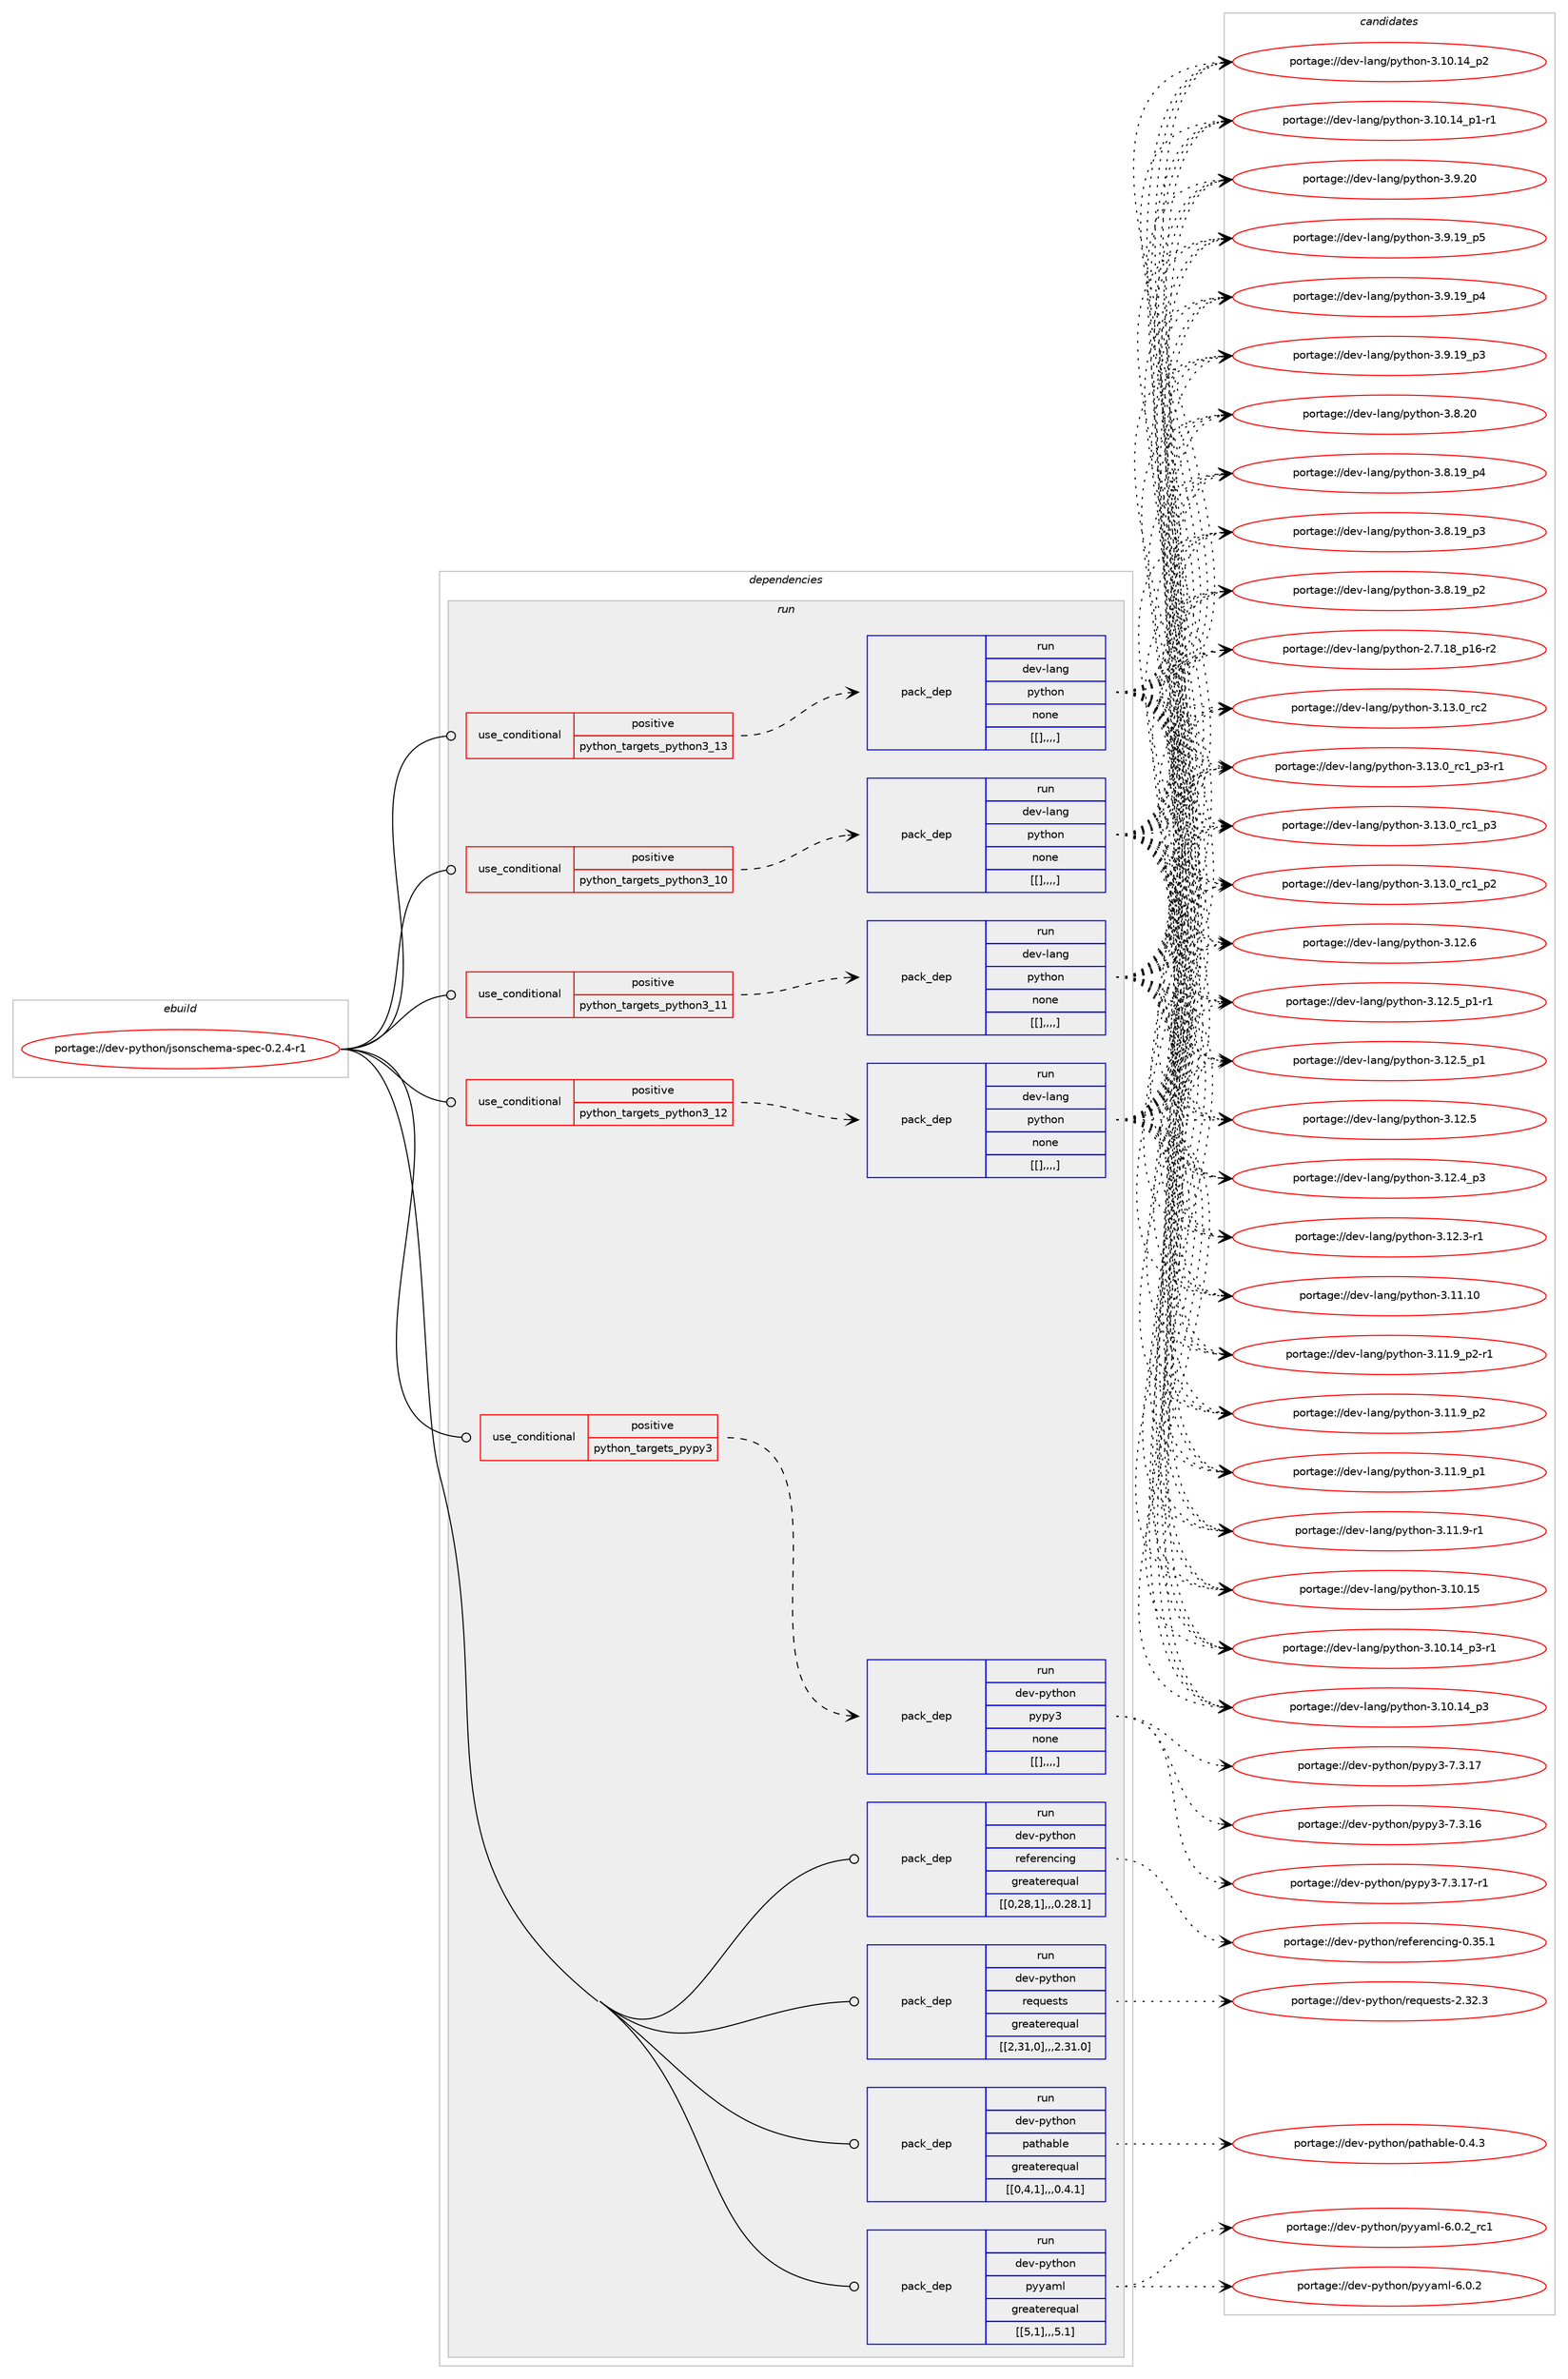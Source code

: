digraph prolog {

# *************
# Graph options
# *************

newrank=true;
concentrate=true;
compound=true;
graph [rankdir=LR,fontname=Helvetica,fontsize=10,ranksep=1.5];#, ranksep=2.5, nodesep=0.2];
edge  [arrowhead=vee];
node  [fontname=Helvetica,fontsize=10];

# **********
# The ebuild
# **********

subgraph cluster_leftcol {
color=gray;
label=<<i>ebuild</i>>;
id [label="portage://dev-python/jsonschema-spec-0.2.4-r1", color=red, width=4, href="../dev-python/jsonschema-spec-0.2.4-r1.svg"];
}

# ****************
# The dependencies
# ****************

subgraph cluster_midcol {
color=gray;
label=<<i>dependencies</i>>;
subgraph cluster_compile {
fillcolor="#eeeeee";
style=filled;
label=<<i>compile</i>>;
}
subgraph cluster_compileandrun {
fillcolor="#eeeeee";
style=filled;
label=<<i>compile and run</i>>;
}
subgraph cluster_run {
fillcolor="#eeeeee";
style=filled;
label=<<i>run</i>>;
subgraph cond34567 {
dependency150146 [label=<<TABLE BORDER="0" CELLBORDER="1" CELLSPACING="0" CELLPADDING="4"><TR><TD ROWSPAN="3" CELLPADDING="10">use_conditional</TD></TR><TR><TD>positive</TD></TR><TR><TD>python_targets_pypy3</TD></TR></TABLE>>, shape=none, color=red];
subgraph pack114361 {
dependency150147 [label=<<TABLE BORDER="0" CELLBORDER="1" CELLSPACING="0" CELLPADDING="4" WIDTH="220"><TR><TD ROWSPAN="6" CELLPADDING="30">pack_dep</TD></TR><TR><TD WIDTH="110">run</TD></TR><TR><TD>dev-python</TD></TR><TR><TD>pypy3</TD></TR><TR><TD>none</TD></TR><TR><TD>[[],,,,]</TD></TR></TABLE>>, shape=none, color=blue];
}
dependency150146:e -> dependency150147:w [weight=20,style="dashed",arrowhead="vee"];
}
id:e -> dependency150146:w [weight=20,style="solid",arrowhead="odot"];
subgraph cond34568 {
dependency150148 [label=<<TABLE BORDER="0" CELLBORDER="1" CELLSPACING="0" CELLPADDING="4"><TR><TD ROWSPAN="3" CELLPADDING="10">use_conditional</TD></TR><TR><TD>positive</TD></TR><TR><TD>python_targets_python3_10</TD></TR></TABLE>>, shape=none, color=red];
subgraph pack114362 {
dependency150149 [label=<<TABLE BORDER="0" CELLBORDER="1" CELLSPACING="0" CELLPADDING="4" WIDTH="220"><TR><TD ROWSPAN="6" CELLPADDING="30">pack_dep</TD></TR><TR><TD WIDTH="110">run</TD></TR><TR><TD>dev-lang</TD></TR><TR><TD>python</TD></TR><TR><TD>none</TD></TR><TR><TD>[[],,,,]</TD></TR></TABLE>>, shape=none, color=blue];
}
dependency150148:e -> dependency150149:w [weight=20,style="dashed",arrowhead="vee"];
}
id:e -> dependency150148:w [weight=20,style="solid",arrowhead="odot"];
subgraph cond34569 {
dependency150150 [label=<<TABLE BORDER="0" CELLBORDER="1" CELLSPACING="0" CELLPADDING="4"><TR><TD ROWSPAN="3" CELLPADDING="10">use_conditional</TD></TR><TR><TD>positive</TD></TR><TR><TD>python_targets_python3_11</TD></TR></TABLE>>, shape=none, color=red];
subgraph pack114363 {
dependency150151 [label=<<TABLE BORDER="0" CELLBORDER="1" CELLSPACING="0" CELLPADDING="4" WIDTH="220"><TR><TD ROWSPAN="6" CELLPADDING="30">pack_dep</TD></TR><TR><TD WIDTH="110">run</TD></TR><TR><TD>dev-lang</TD></TR><TR><TD>python</TD></TR><TR><TD>none</TD></TR><TR><TD>[[],,,,]</TD></TR></TABLE>>, shape=none, color=blue];
}
dependency150150:e -> dependency150151:w [weight=20,style="dashed",arrowhead="vee"];
}
id:e -> dependency150150:w [weight=20,style="solid",arrowhead="odot"];
subgraph cond34570 {
dependency150152 [label=<<TABLE BORDER="0" CELLBORDER="1" CELLSPACING="0" CELLPADDING="4"><TR><TD ROWSPAN="3" CELLPADDING="10">use_conditional</TD></TR><TR><TD>positive</TD></TR><TR><TD>python_targets_python3_12</TD></TR></TABLE>>, shape=none, color=red];
subgraph pack114364 {
dependency150153 [label=<<TABLE BORDER="0" CELLBORDER="1" CELLSPACING="0" CELLPADDING="4" WIDTH="220"><TR><TD ROWSPAN="6" CELLPADDING="30">pack_dep</TD></TR><TR><TD WIDTH="110">run</TD></TR><TR><TD>dev-lang</TD></TR><TR><TD>python</TD></TR><TR><TD>none</TD></TR><TR><TD>[[],,,,]</TD></TR></TABLE>>, shape=none, color=blue];
}
dependency150152:e -> dependency150153:w [weight=20,style="dashed",arrowhead="vee"];
}
id:e -> dependency150152:w [weight=20,style="solid",arrowhead="odot"];
subgraph cond34571 {
dependency150154 [label=<<TABLE BORDER="0" CELLBORDER="1" CELLSPACING="0" CELLPADDING="4"><TR><TD ROWSPAN="3" CELLPADDING="10">use_conditional</TD></TR><TR><TD>positive</TD></TR><TR><TD>python_targets_python3_13</TD></TR></TABLE>>, shape=none, color=red];
subgraph pack114365 {
dependency150155 [label=<<TABLE BORDER="0" CELLBORDER="1" CELLSPACING="0" CELLPADDING="4" WIDTH="220"><TR><TD ROWSPAN="6" CELLPADDING="30">pack_dep</TD></TR><TR><TD WIDTH="110">run</TD></TR><TR><TD>dev-lang</TD></TR><TR><TD>python</TD></TR><TR><TD>none</TD></TR><TR><TD>[[],,,,]</TD></TR></TABLE>>, shape=none, color=blue];
}
dependency150154:e -> dependency150155:w [weight=20,style="dashed",arrowhead="vee"];
}
id:e -> dependency150154:w [weight=20,style="solid",arrowhead="odot"];
subgraph pack114366 {
dependency150156 [label=<<TABLE BORDER="0" CELLBORDER="1" CELLSPACING="0" CELLPADDING="4" WIDTH="220"><TR><TD ROWSPAN="6" CELLPADDING="30">pack_dep</TD></TR><TR><TD WIDTH="110">run</TD></TR><TR><TD>dev-python</TD></TR><TR><TD>pathable</TD></TR><TR><TD>greaterequal</TD></TR><TR><TD>[[0,4,1],,,0.4.1]</TD></TR></TABLE>>, shape=none, color=blue];
}
id:e -> dependency150156:w [weight=20,style="solid",arrowhead="odot"];
subgraph pack114367 {
dependency150157 [label=<<TABLE BORDER="0" CELLBORDER="1" CELLSPACING="0" CELLPADDING="4" WIDTH="220"><TR><TD ROWSPAN="6" CELLPADDING="30">pack_dep</TD></TR><TR><TD WIDTH="110">run</TD></TR><TR><TD>dev-python</TD></TR><TR><TD>pyyaml</TD></TR><TR><TD>greaterequal</TD></TR><TR><TD>[[5,1],,,5.1]</TD></TR></TABLE>>, shape=none, color=blue];
}
id:e -> dependency150157:w [weight=20,style="solid",arrowhead="odot"];
subgraph pack114368 {
dependency150158 [label=<<TABLE BORDER="0" CELLBORDER="1" CELLSPACING="0" CELLPADDING="4" WIDTH="220"><TR><TD ROWSPAN="6" CELLPADDING="30">pack_dep</TD></TR><TR><TD WIDTH="110">run</TD></TR><TR><TD>dev-python</TD></TR><TR><TD>referencing</TD></TR><TR><TD>greaterequal</TD></TR><TR><TD>[[0,28,1],,,0.28.1]</TD></TR></TABLE>>, shape=none, color=blue];
}
id:e -> dependency150158:w [weight=20,style="solid",arrowhead="odot"];
subgraph pack114369 {
dependency150159 [label=<<TABLE BORDER="0" CELLBORDER="1" CELLSPACING="0" CELLPADDING="4" WIDTH="220"><TR><TD ROWSPAN="6" CELLPADDING="30">pack_dep</TD></TR><TR><TD WIDTH="110">run</TD></TR><TR><TD>dev-python</TD></TR><TR><TD>requests</TD></TR><TR><TD>greaterequal</TD></TR><TR><TD>[[2,31,0],,,2.31.0]</TD></TR></TABLE>>, shape=none, color=blue];
}
id:e -> dependency150159:w [weight=20,style="solid",arrowhead="odot"];
}
}

# **************
# The candidates
# **************

subgraph cluster_choices {
rank=same;
color=gray;
label=<<i>candidates</i>>;

subgraph choice114361 {
color=black;
nodesep=1;
choice100101118451121211161041111104711212111212151455546514649554511449 [label="portage://dev-python/pypy3-7.3.17-r1", color=red, width=4,href="../dev-python/pypy3-7.3.17-r1.svg"];
choice10010111845112121116104111110471121211121215145554651464955 [label="portage://dev-python/pypy3-7.3.17", color=red, width=4,href="../dev-python/pypy3-7.3.17.svg"];
choice10010111845112121116104111110471121211121215145554651464954 [label="portage://dev-python/pypy3-7.3.16", color=red, width=4,href="../dev-python/pypy3-7.3.16.svg"];
dependency150147:e -> choice100101118451121211161041111104711212111212151455546514649554511449:w [style=dotted,weight="100"];
dependency150147:e -> choice10010111845112121116104111110471121211121215145554651464955:w [style=dotted,weight="100"];
dependency150147:e -> choice10010111845112121116104111110471121211121215145554651464954:w [style=dotted,weight="100"];
}
subgraph choice114362 {
color=black;
nodesep=1;
choice10010111845108971101034711212111610411111045514649514648951149950 [label="portage://dev-lang/python-3.13.0_rc2", color=red, width=4,href="../dev-lang/python-3.13.0_rc2.svg"];
choice1001011184510897110103471121211161041111104551464951464895114994995112514511449 [label="portage://dev-lang/python-3.13.0_rc1_p3-r1", color=red, width=4,href="../dev-lang/python-3.13.0_rc1_p3-r1.svg"];
choice100101118451089711010347112121116104111110455146495146489511499499511251 [label="portage://dev-lang/python-3.13.0_rc1_p3", color=red, width=4,href="../dev-lang/python-3.13.0_rc1_p3.svg"];
choice100101118451089711010347112121116104111110455146495146489511499499511250 [label="portage://dev-lang/python-3.13.0_rc1_p2", color=red, width=4,href="../dev-lang/python-3.13.0_rc1_p2.svg"];
choice10010111845108971101034711212111610411111045514649504654 [label="portage://dev-lang/python-3.12.6", color=red, width=4,href="../dev-lang/python-3.12.6.svg"];
choice1001011184510897110103471121211161041111104551464950465395112494511449 [label="portage://dev-lang/python-3.12.5_p1-r1", color=red, width=4,href="../dev-lang/python-3.12.5_p1-r1.svg"];
choice100101118451089711010347112121116104111110455146495046539511249 [label="portage://dev-lang/python-3.12.5_p1", color=red, width=4,href="../dev-lang/python-3.12.5_p1.svg"];
choice10010111845108971101034711212111610411111045514649504653 [label="portage://dev-lang/python-3.12.5", color=red, width=4,href="../dev-lang/python-3.12.5.svg"];
choice100101118451089711010347112121116104111110455146495046529511251 [label="portage://dev-lang/python-3.12.4_p3", color=red, width=4,href="../dev-lang/python-3.12.4_p3.svg"];
choice100101118451089711010347112121116104111110455146495046514511449 [label="portage://dev-lang/python-3.12.3-r1", color=red, width=4,href="../dev-lang/python-3.12.3-r1.svg"];
choice1001011184510897110103471121211161041111104551464949464948 [label="portage://dev-lang/python-3.11.10", color=red, width=4,href="../dev-lang/python-3.11.10.svg"];
choice1001011184510897110103471121211161041111104551464949465795112504511449 [label="portage://dev-lang/python-3.11.9_p2-r1", color=red, width=4,href="../dev-lang/python-3.11.9_p2-r1.svg"];
choice100101118451089711010347112121116104111110455146494946579511250 [label="portage://dev-lang/python-3.11.9_p2", color=red, width=4,href="../dev-lang/python-3.11.9_p2.svg"];
choice100101118451089711010347112121116104111110455146494946579511249 [label="portage://dev-lang/python-3.11.9_p1", color=red, width=4,href="../dev-lang/python-3.11.9_p1.svg"];
choice100101118451089711010347112121116104111110455146494946574511449 [label="portage://dev-lang/python-3.11.9-r1", color=red, width=4,href="../dev-lang/python-3.11.9-r1.svg"];
choice1001011184510897110103471121211161041111104551464948464953 [label="portage://dev-lang/python-3.10.15", color=red, width=4,href="../dev-lang/python-3.10.15.svg"];
choice100101118451089711010347112121116104111110455146494846495295112514511449 [label="portage://dev-lang/python-3.10.14_p3-r1", color=red, width=4,href="../dev-lang/python-3.10.14_p3-r1.svg"];
choice10010111845108971101034711212111610411111045514649484649529511251 [label="portage://dev-lang/python-3.10.14_p3", color=red, width=4,href="../dev-lang/python-3.10.14_p3.svg"];
choice10010111845108971101034711212111610411111045514649484649529511250 [label="portage://dev-lang/python-3.10.14_p2", color=red, width=4,href="../dev-lang/python-3.10.14_p2.svg"];
choice100101118451089711010347112121116104111110455146494846495295112494511449 [label="portage://dev-lang/python-3.10.14_p1-r1", color=red, width=4,href="../dev-lang/python-3.10.14_p1-r1.svg"];
choice10010111845108971101034711212111610411111045514657465048 [label="portage://dev-lang/python-3.9.20", color=red, width=4,href="../dev-lang/python-3.9.20.svg"];
choice100101118451089711010347112121116104111110455146574649579511253 [label="portage://dev-lang/python-3.9.19_p5", color=red, width=4,href="../dev-lang/python-3.9.19_p5.svg"];
choice100101118451089711010347112121116104111110455146574649579511252 [label="portage://dev-lang/python-3.9.19_p4", color=red, width=4,href="../dev-lang/python-3.9.19_p4.svg"];
choice100101118451089711010347112121116104111110455146574649579511251 [label="portage://dev-lang/python-3.9.19_p3", color=red, width=4,href="../dev-lang/python-3.9.19_p3.svg"];
choice10010111845108971101034711212111610411111045514656465048 [label="portage://dev-lang/python-3.8.20", color=red, width=4,href="../dev-lang/python-3.8.20.svg"];
choice100101118451089711010347112121116104111110455146564649579511252 [label="portage://dev-lang/python-3.8.19_p4", color=red, width=4,href="../dev-lang/python-3.8.19_p4.svg"];
choice100101118451089711010347112121116104111110455146564649579511251 [label="portage://dev-lang/python-3.8.19_p3", color=red, width=4,href="../dev-lang/python-3.8.19_p3.svg"];
choice100101118451089711010347112121116104111110455146564649579511250 [label="portage://dev-lang/python-3.8.19_p2", color=red, width=4,href="../dev-lang/python-3.8.19_p2.svg"];
choice100101118451089711010347112121116104111110455046554649569511249544511450 [label="portage://dev-lang/python-2.7.18_p16-r2", color=red, width=4,href="../dev-lang/python-2.7.18_p16-r2.svg"];
dependency150149:e -> choice10010111845108971101034711212111610411111045514649514648951149950:w [style=dotted,weight="100"];
dependency150149:e -> choice1001011184510897110103471121211161041111104551464951464895114994995112514511449:w [style=dotted,weight="100"];
dependency150149:e -> choice100101118451089711010347112121116104111110455146495146489511499499511251:w [style=dotted,weight="100"];
dependency150149:e -> choice100101118451089711010347112121116104111110455146495146489511499499511250:w [style=dotted,weight="100"];
dependency150149:e -> choice10010111845108971101034711212111610411111045514649504654:w [style=dotted,weight="100"];
dependency150149:e -> choice1001011184510897110103471121211161041111104551464950465395112494511449:w [style=dotted,weight="100"];
dependency150149:e -> choice100101118451089711010347112121116104111110455146495046539511249:w [style=dotted,weight="100"];
dependency150149:e -> choice10010111845108971101034711212111610411111045514649504653:w [style=dotted,weight="100"];
dependency150149:e -> choice100101118451089711010347112121116104111110455146495046529511251:w [style=dotted,weight="100"];
dependency150149:e -> choice100101118451089711010347112121116104111110455146495046514511449:w [style=dotted,weight="100"];
dependency150149:e -> choice1001011184510897110103471121211161041111104551464949464948:w [style=dotted,weight="100"];
dependency150149:e -> choice1001011184510897110103471121211161041111104551464949465795112504511449:w [style=dotted,weight="100"];
dependency150149:e -> choice100101118451089711010347112121116104111110455146494946579511250:w [style=dotted,weight="100"];
dependency150149:e -> choice100101118451089711010347112121116104111110455146494946579511249:w [style=dotted,weight="100"];
dependency150149:e -> choice100101118451089711010347112121116104111110455146494946574511449:w [style=dotted,weight="100"];
dependency150149:e -> choice1001011184510897110103471121211161041111104551464948464953:w [style=dotted,weight="100"];
dependency150149:e -> choice100101118451089711010347112121116104111110455146494846495295112514511449:w [style=dotted,weight="100"];
dependency150149:e -> choice10010111845108971101034711212111610411111045514649484649529511251:w [style=dotted,weight="100"];
dependency150149:e -> choice10010111845108971101034711212111610411111045514649484649529511250:w [style=dotted,weight="100"];
dependency150149:e -> choice100101118451089711010347112121116104111110455146494846495295112494511449:w [style=dotted,weight="100"];
dependency150149:e -> choice10010111845108971101034711212111610411111045514657465048:w [style=dotted,weight="100"];
dependency150149:e -> choice100101118451089711010347112121116104111110455146574649579511253:w [style=dotted,weight="100"];
dependency150149:e -> choice100101118451089711010347112121116104111110455146574649579511252:w [style=dotted,weight="100"];
dependency150149:e -> choice100101118451089711010347112121116104111110455146574649579511251:w [style=dotted,weight="100"];
dependency150149:e -> choice10010111845108971101034711212111610411111045514656465048:w [style=dotted,weight="100"];
dependency150149:e -> choice100101118451089711010347112121116104111110455146564649579511252:w [style=dotted,weight="100"];
dependency150149:e -> choice100101118451089711010347112121116104111110455146564649579511251:w [style=dotted,weight="100"];
dependency150149:e -> choice100101118451089711010347112121116104111110455146564649579511250:w [style=dotted,weight="100"];
dependency150149:e -> choice100101118451089711010347112121116104111110455046554649569511249544511450:w [style=dotted,weight="100"];
}
subgraph choice114363 {
color=black;
nodesep=1;
choice10010111845108971101034711212111610411111045514649514648951149950 [label="portage://dev-lang/python-3.13.0_rc2", color=red, width=4,href="../dev-lang/python-3.13.0_rc2.svg"];
choice1001011184510897110103471121211161041111104551464951464895114994995112514511449 [label="portage://dev-lang/python-3.13.0_rc1_p3-r1", color=red, width=4,href="../dev-lang/python-3.13.0_rc1_p3-r1.svg"];
choice100101118451089711010347112121116104111110455146495146489511499499511251 [label="portage://dev-lang/python-3.13.0_rc1_p3", color=red, width=4,href="../dev-lang/python-3.13.0_rc1_p3.svg"];
choice100101118451089711010347112121116104111110455146495146489511499499511250 [label="portage://dev-lang/python-3.13.0_rc1_p2", color=red, width=4,href="../dev-lang/python-3.13.0_rc1_p2.svg"];
choice10010111845108971101034711212111610411111045514649504654 [label="portage://dev-lang/python-3.12.6", color=red, width=4,href="../dev-lang/python-3.12.6.svg"];
choice1001011184510897110103471121211161041111104551464950465395112494511449 [label="portage://dev-lang/python-3.12.5_p1-r1", color=red, width=4,href="../dev-lang/python-3.12.5_p1-r1.svg"];
choice100101118451089711010347112121116104111110455146495046539511249 [label="portage://dev-lang/python-3.12.5_p1", color=red, width=4,href="../dev-lang/python-3.12.5_p1.svg"];
choice10010111845108971101034711212111610411111045514649504653 [label="portage://dev-lang/python-3.12.5", color=red, width=4,href="../dev-lang/python-3.12.5.svg"];
choice100101118451089711010347112121116104111110455146495046529511251 [label="portage://dev-lang/python-3.12.4_p3", color=red, width=4,href="../dev-lang/python-3.12.4_p3.svg"];
choice100101118451089711010347112121116104111110455146495046514511449 [label="portage://dev-lang/python-3.12.3-r1", color=red, width=4,href="../dev-lang/python-3.12.3-r1.svg"];
choice1001011184510897110103471121211161041111104551464949464948 [label="portage://dev-lang/python-3.11.10", color=red, width=4,href="../dev-lang/python-3.11.10.svg"];
choice1001011184510897110103471121211161041111104551464949465795112504511449 [label="portage://dev-lang/python-3.11.9_p2-r1", color=red, width=4,href="../dev-lang/python-3.11.9_p2-r1.svg"];
choice100101118451089711010347112121116104111110455146494946579511250 [label="portage://dev-lang/python-3.11.9_p2", color=red, width=4,href="../dev-lang/python-3.11.9_p2.svg"];
choice100101118451089711010347112121116104111110455146494946579511249 [label="portage://dev-lang/python-3.11.9_p1", color=red, width=4,href="../dev-lang/python-3.11.9_p1.svg"];
choice100101118451089711010347112121116104111110455146494946574511449 [label="portage://dev-lang/python-3.11.9-r1", color=red, width=4,href="../dev-lang/python-3.11.9-r1.svg"];
choice1001011184510897110103471121211161041111104551464948464953 [label="portage://dev-lang/python-3.10.15", color=red, width=4,href="../dev-lang/python-3.10.15.svg"];
choice100101118451089711010347112121116104111110455146494846495295112514511449 [label="portage://dev-lang/python-3.10.14_p3-r1", color=red, width=4,href="../dev-lang/python-3.10.14_p3-r1.svg"];
choice10010111845108971101034711212111610411111045514649484649529511251 [label="portage://dev-lang/python-3.10.14_p3", color=red, width=4,href="../dev-lang/python-3.10.14_p3.svg"];
choice10010111845108971101034711212111610411111045514649484649529511250 [label="portage://dev-lang/python-3.10.14_p2", color=red, width=4,href="../dev-lang/python-3.10.14_p2.svg"];
choice100101118451089711010347112121116104111110455146494846495295112494511449 [label="portage://dev-lang/python-3.10.14_p1-r1", color=red, width=4,href="../dev-lang/python-3.10.14_p1-r1.svg"];
choice10010111845108971101034711212111610411111045514657465048 [label="portage://dev-lang/python-3.9.20", color=red, width=4,href="../dev-lang/python-3.9.20.svg"];
choice100101118451089711010347112121116104111110455146574649579511253 [label="portage://dev-lang/python-3.9.19_p5", color=red, width=4,href="../dev-lang/python-3.9.19_p5.svg"];
choice100101118451089711010347112121116104111110455146574649579511252 [label="portage://dev-lang/python-3.9.19_p4", color=red, width=4,href="../dev-lang/python-3.9.19_p4.svg"];
choice100101118451089711010347112121116104111110455146574649579511251 [label="portage://dev-lang/python-3.9.19_p3", color=red, width=4,href="../dev-lang/python-3.9.19_p3.svg"];
choice10010111845108971101034711212111610411111045514656465048 [label="portage://dev-lang/python-3.8.20", color=red, width=4,href="../dev-lang/python-3.8.20.svg"];
choice100101118451089711010347112121116104111110455146564649579511252 [label="portage://dev-lang/python-3.8.19_p4", color=red, width=4,href="../dev-lang/python-3.8.19_p4.svg"];
choice100101118451089711010347112121116104111110455146564649579511251 [label="portage://dev-lang/python-3.8.19_p3", color=red, width=4,href="../dev-lang/python-3.8.19_p3.svg"];
choice100101118451089711010347112121116104111110455146564649579511250 [label="portage://dev-lang/python-3.8.19_p2", color=red, width=4,href="../dev-lang/python-3.8.19_p2.svg"];
choice100101118451089711010347112121116104111110455046554649569511249544511450 [label="portage://dev-lang/python-2.7.18_p16-r2", color=red, width=4,href="../dev-lang/python-2.7.18_p16-r2.svg"];
dependency150151:e -> choice10010111845108971101034711212111610411111045514649514648951149950:w [style=dotted,weight="100"];
dependency150151:e -> choice1001011184510897110103471121211161041111104551464951464895114994995112514511449:w [style=dotted,weight="100"];
dependency150151:e -> choice100101118451089711010347112121116104111110455146495146489511499499511251:w [style=dotted,weight="100"];
dependency150151:e -> choice100101118451089711010347112121116104111110455146495146489511499499511250:w [style=dotted,weight="100"];
dependency150151:e -> choice10010111845108971101034711212111610411111045514649504654:w [style=dotted,weight="100"];
dependency150151:e -> choice1001011184510897110103471121211161041111104551464950465395112494511449:w [style=dotted,weight="100"];
dependency150151:e -> choice100101118451089711010347112121116104111110455146495046539511249:w [style=dotted,weight="100"];
dependency150151:e -> choice10010111845108971101034711212111610411111045514649504653:w [style=dotted,weight="100"];
dependency150151:e -> choice100101118451089711010347112121116104111110455146495046529511251:w [style=dotted,weight="100"];
dependency150151:e -> choice100101118451089711010347112121116104111110455146495046514511449:w [style=dotted,weight="100"];
dependency150151:e -> choice1001011184510897110103471121211161041111104551464949464948:w [style=dotted,weight="100"];
dependency150151:e -> choice1001011184510897110103471121211161041111104551464949465795112504511449:w [style=dotted,weight="100"];
dependency150151:e -> choice100101118451089711010347112121116104111110455146494946579511250:w [style=dotted,weight="100"];
dependency150151:e -> choice100101118451089711010347112121116104111110455146494946579511249:w [style=dotted,weight="100"];
dependency150151:e -> choice100101118451089711010347112121116104111110455146494946574511449:w [style=dotted,weight="100"];
dependency150151:e -> choice1001011184510897110103471121211161041111104551464948464953:w [style=dotted,weight="100"];
dependency150151:e -> choice100101118451089711010347112121116104111110455146494846495295112514511449:w [style=dotted,weight="100"];
dependency150151:e -> choice10010111845108971101034711212111610411111045514649484649529511251:w [style=dotted,weight="100"];
dependency150151:e -> choice10010111845108971101034711212111610411111045514649484649529511250:w [style=dotted,weight="100"];
dependency150151:e -> choice100101118451089711010347112121116104111110455146494846495295112494511449:w [style=dotted,weight="100"];
dependency150151:e -> choice10010111845108971101034711212111610411111045514657465048:w [style=dotted,weight="100"];
dependency150151:e -> choice100101118451089711010347112121116104111110455146574649579511253:w [style=dotted,weight="100"];
dependency150151:e -> choice100101118451089711010347112121116104111110455146574649579511252:w [style=dotted,weight="100"];
dependency150151:e -> choice100101118451089711010347112121116104111110455146574649579511251:w [style=dotted,weight="100"];
dependency150151:e -> choice10010111845108971101034711212111610411111045514656465048:w [style=dotted,weight="100"];
dependency150151:e -> choice100101118451089711010347112121116104111110455146564649579511252:w [style=dotted,weight="100"];
dependency150151:e -> choice100101118451089711010347112121116104111110455146564649579511251:w [style=dotted,weight="100"];
dependency150151:e -> choice100101118451089711010347112121116104111110455146564649579511250:w [style=dotted,weight="100"];
dependency150151:e -> choice100101118451089711010347112121116104111110455046554649569511249544511450:w [style=dotted,weight="100"];
}
subgraph choice114364 {
color=black;
nodesep=1;
choice10010111845108971101034711212111610411111045514649514648951149950 [label="portage://dev-lang/python-3.13.0_rc2", color=red, width=4,href="../dev-lang/python-3.13.0_rc2.svg"];
choice1001011184510897110103471121211161041111104551464951464895114994995112514511449 [label="portage://dev-lang/python-3.13.0_rc1_p3-r1", color=red, width=4,href="../dev-lang/python-3.13.0_rc1_p3-r1.svg"];
choice100101118451089711010347112121116104111110455146495146489511499499511251 [label="portage://dev-lang/python-3.13.0_rc1_p3", color=red, width=4,href="../dev-lang/python-3.13.0_rc1_p3.svg"];
choice100101118451089711010347112121116104111110455146495146489511499499511250 [label="portage://dev-lang/python-3.13.0_rc1_p2", color=red, width=4,href="../dev-lang/python-3.13.0_rc1_p2.svg"];
choice10010111845108971101034711212111610411111045514649504654 [label="portage://dev-lang/python-3.12.6", color=red, width=4,href="../dev-lang/python-3.12.6.svg"];
choice1001011184510897110103471121211161041111104551464950465395112494511449 [label="portage://dev-lang/python-3.12.5_p1-r1", color=red, width=4,href="../dev-lang/python-3.12.5_p1-r1.svg"];
choice100101118451089711010347112121116104111110455146495046539511249 [label="portage://dev-lang/python-3.12.5_p1", color=red, width=4,href="../dev-lang/python-3.12.5_p1.svg"];
choice10010111845108971101034711212111610411111045514649504653 [label="portage://dev-lang/python-3.12.5", color=red, width=4,href="../dev-lang/python-3.12.5.svg"];
choice100101118451089711010347112121116104111110455146495046529511251 [label="portage://dev-lang/python-3.12.4_p3", color=red, width=4,href="../dev-lang/python-3.12.4_p3.svg"];
choice100101118451089711010347112121116104111110455146495046514511449 [label="portage://dev-lang/python-3.12.3-r1", color=red, width=4,href="../dev-lang/python-3.12.3-r1.svg"];
choice1001011184510897110103471121211161041111104551464949464948 [label="portage://dev-lang/python-3.11.10", color=red, width=4,href="../dev-lang/python-3.11.10.svg"];
choice1001011184510897110103471121211161041111104551464949465795112504511449 [label="portage://dev-lang/python-3.11.9_p2-r1", color=red, width=4,href="../dev-lang/python-3.11.9_p2-r1.svg"];
choice100101118451089711010347112121116104111110455146494946579511250 [label="portage://dev-lang/python-3.11.9_p2", color=red, width=4,href="../dev-lang/python-3.11.9_p2.svg"];
choice100101118451089711010347112121116104111110455146494946579511249 [label="portage://dev-lang/python-3.11.9_p1", color=red, width=4,href="../dev-lang/python-3.11.9_p1.svg"];
choice100101118451089711010347112121116104111110455146494946574511449 [label="portage://dev-lang/python-3.11.9-r1", color=red, width=4,href="../dev-lang/python-3.11.9-r1.svg"];
choice1001011184510897110103471121211161041111104551464948464953 [label="portage://dev-lang/python-3.10.15", color=red, width=4,href="../dev-lang/python-3.10.15.svg"];
choice100101118451089711010347112121116104111110455146494846495295112514511449 [label="portage://dev-lang/python-3.10.14_p3-r1", color=red, width=4,href="../dev-lang/python-3.10.14_p3-r1.svg"];
choice10010111845108971101034711212111610411111045514649484649529511251 [label="portage://dev-lang/python-3.10.14_p3", color=red, width=4,href="../dev-lang/python-3.10.14_p3.svg"];
choice10010111845108971101034711212111610411111045514649484649529511250 [label="portage://dev-lang/python-3.10.14_p2", color=red, width=4,href="../dev-lang/python-3.10.14_p2.svg"];
choice100101118451089711010347112121116104111110455146494846495295112494511449 [label="portage://dev-lang/python-3.10.14_p1-r1", color=red, width=4,href="../dev-lang/python-3.10.14_p1-r1.svg"];
choice10010111845108971101034711212111610411111045514657465048 [label="portage://dev-lang/python-3.9.20", color=red, width=4,href="../dev-lang/python-3.9.20.svg"];
choice100101118451089711010347112121116104111110455146574649579511253 [label="portage://dev-lang/python-3.9.19_p5", color=red, width=4,href="../dev-lang/python-3.9.19_p5.svg"];
choice100101118451089711010347112121116104111110455146574649579511252 [label="portage://dev-lang/python-3.9.19_p4", color=red, width=4,href="../dev-lang/python-3.9.19_p4.svg"];
choice100101118451089711010347112121116104111110455146574649579511251 [label="portage://dev-lang/python-3.9.19_p3", color=red, width=4,href="../dev-lang/python-3.9.19_p3.svg"];
choice10010111845108971101034711212111610411111045514656465048 [label="portage://dev-lang/python-3.8.20", color=red, width=4,href="../dev-lang/python-3.8.20.svg"];
choice100101118451089711010347112121116104111110455146564649579511252 [label="portage://dev-lang/python-3.8.19_p4", color=red, width=4,href="../dev-lang/python-3.8.19_p4.svg"];
choice100101118451089711010347112121116104111110455146564649579511251 [label="portage://dev-lang/python-3.8.19_p3", color=red, width=4,href="../dev-lang/python-3.8.19_p3.svg"];
choice100101118451089711010347112121116104111110455146564649579511250 [label="portage://dev-lang/python-3.8.19_p2", color=red, width=4,href="../dev-lang/python-3.8.19_p2.svg"];
choice100101118451089711010347112121116104111110455046554649569511249544511450 [label="portage://dev-lang/python-2.7.18_p16-r2", color=red, width=4,href="../dev-lang/python-2.7.18_p16-r2.svg"];
dependency150153:e -> choice10010111845108971101034711212111610411111045514649514648951149950:w [style=dotted,weight="100"];
dependency150153:e -> choice1001011184510897110103471121211161041111104551464951464895114994995112514511449:w [style=dotted,weight="100"];
dependency150153:e -> choice100101118451089711010347112121116104111110455146495146489511499499511251:w [style=dotted,weight="100"];
dependency150153:e -> choice100101118451089711010347112121116104111110455146495146489511499499511250:w [style=dotted,weight="100"];
dependency150153:e -> choice10010111845108971101034711212111610411111045514649504654:w [style=dotted,weight="100"];
dependency150153:e -> choice1001011184510897110103471121211161041111104551464950465395112494511449:w [style=dotted,weight="100"];
dependency150153:e -> choice100101118451089711010347112121116104111110455146495046539511249:w [style=dotted,weight="100"];
dependency150153:e -> choice10010111845108971101034711212111610411111045514649504653:w [style=dotted,weight="100"];
dependency150153:e -> choice100101118451089711010347112121116104111110455146495046529511251:w [style=dotted,weight="100"];
dependency150153:e -> choice100101118451089711010347112121116104111110455146495046514511449:w [style=dotted,weight="100"];
dependency150153:e -> choice1001011184510897110103471121211161041111104551464949464948:w [style=dotted,weight="100"];
dependency150153:e -> choice1001011184510897110103471121211161041111104551464949465795112504511449:w [style=dotted,weight="100"];
dependency150153:e -> choice100101118451089711010347112121116104111110455146494946579511250:w [style=dotted,weight="100"];
dependency150153:e -> choice100101118451089711010347112121116104111110455146494946579511249:w [style=dotted,weight="100"];
dependency150153:e -> choice100101118451089711010347112121116104111110455146494946574511449:w [style=dotted,weight="100"];
dependency150153:e -> choice1001011184510897110103471121211161041111104551464948464953:w [style=dotted,weight="100"];
dependency150153:e -> choice100101118451089711010347112121116104111110455146494846495295112514511449:w [style=dotted,weight="100"];
dependency150153:e -> choice10010111845108971101034711212111610411111045514649484649529511251:w [style=dotted,weight="100"];
dependency150153:e -> choice10010111845108971101034711212111610411111045514649484649529511250:w [style=dotted,weight="100"];
dependency150153:e -> choice100101118451089711010347112121116104111110455146494846495295112494511449:w [style=dotted,weight="100"];
dependency150153:e -> choice10010111845108971101034711212111610411111045514657465048:w [style=dotted,weight="100"];
dependency150153:e -> choice100101118451089711010347112121116104111110455146574649579511253:w [style=dotted,weight="100"];
dependency150153:e -> choice100101118451089711010347112121116104111110455146574649579511252:w [style=dotted,weight="100"];
dependency150153:e -> choice100101118451089711010347112121116104111110455146574649579511251:w [style=dotted,weight="100"];
dependency150153:e -> choice10010111845108971101034711212111610411111045514656465048:w [style=dotted,weight="100"];
dependency150153:e -> choice100101118451089711010347112121116104111110455146564649579511252:w [style=dotted,weight="100"];
dependency150153:e -> choice100101118451089711010347112121116104111110455146564649579511251:w [style=dotted,weight="100"];
dependency150153:e -> choice100101118451089711010347112121116104111110455146564649579511250:w [style=dotted,weight="100"];
dependency150153:e -> choice100101118451089711010347112121116104111110455046554649569511249544511450:w [style=dotted,weight="100"];
}
subgraph choice114365 {
color=black;
nodesep=1;
choice10010111845108971101034711212111610411111045514649514648951149950 [label="portage://dev-lang/python-3.13.0_rc2", color=red, width=4,href="../dev-lang/python-3.13.0_rc2.svg"];
choice1001011184510897110103471121211161041111104551464951464895114994995112514511449 [label="portage://dev-lang/python-3.13.0_rc1_p3-r1", color=red, width=4,href="../dev-lang/python-3.13.0_rc1_p3-r1.svg"];
choice100101118451089711010347112121116104111110455146495146489511499499511251 [label="portage://dev-lang/python-3.13.0_rc1_p3", color=red, width=4,href="../dev-lang/python-3.13.0_rc1_p3.svg"];
choice100101118451089711010347112121116104111110455146495146489511499499511250 [label="portage://dev-lang/python-3.13.0_rc1_p2", color=red, width=4,href="../dev-lang/python-3.13.0_rc1_p2.svg"];
choice10010111845108971101034711212111610411111045514649504654 [label="portage://dev-lang/python-3.12.6", color=red, width=4,href="../dev-lang/python-3.12.6.svg"];
choice1001011184510897110103471121211161041111104551464950465395112494511449 [label="portage://dev-lang/python-3.12.5_p1-r1", color=red, width=4,href="../dev-lang/python-3.12.5_p1-r1.svg"];
choice100101118451089711010347112121116104111110455146495046539511249 [label="portage://dev-lang/python-3.12.5_p1", color=red, width=4,href="../dev-lang/python-3.12.5_p1.svg"];
choice10010111845108971101034711212111610411111045514649504653 [label="portage://dev-lang/python-3.12.5", color=red, width=4,href="../dev-lang/python-3.12.5.svg"];
choice100101118451089711010347112121116104111110455146495046529511251 [label="portage://dev-lang/python-3.12.4_p3", color=red, width=4,href="../dev-lang/python-3.12.4_p3.svg"];
choice100101118451089711010347112121116104111110455146495046514511449 [label="portage://dev-lang/python-3.12.3-r1", color=red, width=4,href="../dev-lang/python-3.12.3-r1.svg"];
choice1001011184510897110103471121211161041111104551464949464948 [label="portage://dev-lang/python-3.11.10", color=red, width=4,href="../dev-lang/python-3.11.10.svg"];
choice1001011184510897110103471121211161041111104551464949465795112504511449 [label="portage://dev-lang/python-3.11.9_p2-r1", color=red, width=4,href="../dev-lang/python-3.11.9_p2-r1.svg"];
choice100101118451089711010347112121116104111110455146494946579511250 [label="portage://dev-lang/python-3.11.9_p2", color=red, width=4,href="../dev-lang/python-3.11.9_p2.svg"];
choice100101118451089711010347112121116104111110455146494946579511249 [label="portage://dev-lang/python-3.11.9_p1", color=red, width=4,href="../dev-lang/python-3.11.9_p1.svg"];
choice100101118451089711010347112121116104111110455146494946574511449 [label="portage://dev-lang/python-3.11.9-r1", color=red, width=4,href="../dev-lang/python-3.11.9-r1.svg"];
choice1001011184510897110103471121211161041111104551464948464953 [label="portage://dev-lang/python-3.10.15", color=red, width=4,href="../dev-lang/python-3.10.15.svg"];
choice100101118451089711010347112121116104111110455146494846495295112514511449 [label="portage://dev-lang/python-3.10.14_p3-r1", color=red, width=4,href="../dev-lang/python-3.10.14_p3-r1.svg"];
choice10010111845108971101034711212111610411111045514649484649529511251 [label="portage://dev-lang/python-3.10.14_p3", color=red, width=4,href="../dev-lang/python-3.10.14_p3.svg"];
choice10010111845108971101034711212111610411111045514649484649529511250 [label="portage://dev-lang/python-3.10.14_p2", color=red, width=4,href="../dev-lang/python-3.10.14_p2.svg"];
choice100101118451089711010347112121116104111110455146494846495295112494511449 [label="portage://dev-lang/python-3.10.14_p1-r1", color=red, width=4,href="../dev-lang/python-3.10.14_p1-r1.svg"];
choice10010111845108971101034711212111610411111045514657465048 [label="portage://dev-lang/python-3.9.20", color=red, width=4,href="../dev-lang/python-3.9.20.svg"];
choice100101118451089711010347112121116104111110455146574649579511253 [label="portage://dev-lang/python-3.9.19_p5", color=red, width=4,href="../dev-lang/python-3.9.19_p5.svg"];
choice100101118451089711010347112121116104111110455146574649579511252 [label="portage://dev-lang/python-3.9.19_p4", color=red, width=4,href="../dev-lang/python-3.9.19_p4.svg"];
choice100101118451089711010347112121116104111110455146574649579511251 [label="portage://dev-lang/python-3.9.19_p3", color=red, width=4,href="../dev-lang/python-3.9.19_p3.svg"];
choice10010111845108971101034711212111610411111045514656465048 [label="portage://dev-lang/python-3.8.20", color=red, width=4,href="../dev-lang/python-3.8.20.svg"];
choice100101118451089711010347112121116104111110455146564649579511252 [label="portage://dev-lang/python-3.8.19_p4", color=red, width=4,href="../dev-lang/python-3.8.19_p4.svg"];
choice100101118451089711010347112121116104111110455146564649579511251 [label="portage://dev-lang/python-3.8.19_p3", color=red, width=4,href="../dev-lang/python-3.8.19_p3.svg"];
choice100101118451089711010347112121116104111110455146564649579511250 [label="portage://dev-lang/python-3.8.19_p2", color=red, width=4,href="../dev-lang/python-3.8.19_p2.svg"];
choice100101118451089711010347112121116104111110455046554649569511249544511450 [label="portage://dev-lang/python-2.7.18_p16-r2", color=red, width=4,href="../dev-lang/python-2.7.18_p16-r2.svg"];
dependency150155:e -> choice10010111845108971101034711212111610411111045514649514648951149950:w [style=dotted,weight="100"];
dependency150155:e -> choice1001011184510897110103471121211161041111104551464951464895114994995112514511449:w [style=dotted,weight="100"];
dependency150155:e -> choice100101118451089711010347112121116104111110455146495146489511499499511251:w [style=dotted,weight="100"];
dependency150155:e -> choice100101118451089711010347112121116104111110455146495146489511499499511250:w [style=dotted,weight="100"];
dependency150155:e -> choice10010111845108971101034711212111610411111045514649504654:w [style=dotted,weight="100"];
dependency150155:e -> choice1001011184510897110103471121211161041111104551464950465395112494511449:w [style=dotted,weight="100"];
dependency150155:e -> choice100101118451089711010347112121116104111110455146495046539511249:w [style=dotted,weight="100"];
dependency150155:e -> choice10010111845108971101034711212111610411111045514649504653:w [style=dotted,weight="100"];
dependency150155:e -> choice100101118451089711010347112121116104111110455146495046529511251:w [style=dotted,weight="100"];
dependency150155:e -> choice100101118451089711010347112121116104111110455146495046514511449:w [style=dotted,weight="100"];
dependency150155:e -> choice1001011184510897110103471121211161041111104551464949464948:w [style=dotted,weight="100"];
dependency150155:e -> choice1001011184510897110103471121211161041111104551464949465795112504511449:w [style=dotted,weight="100"];
dependency150155:e -> choice100101118451089711010347112121116104111110455146494946579511250:w [style=dotted,weight="100"];
dependency150155:e -> choice100101118451089711010347112121116104111110455146494946579511249:w [style=dotted,weight="100"];
dependency150155:e -> choice100101118451089711010347112121116104111110455146494946574511449:w [style=dotted,weight="100"];
dependency150155:e -> choice1001011184510897110103471121211161041111104551464948464953:w [style=dotted,weight="100"];
dependency150155:e -> choice100101118451089711010347112121116104111110455146494846495295112514511449:w [style=dotted,weight="100"];
dependency150155:e -> choice10010111845108971101034711212111610411111045514649484649529511251:w [style=dotted,weight="100"];
dependency150155:e -> choice10010111845108971101034711212111610411111045514649484649529511250:w [style=dotted,weight="100"];
dependency150155:e -> choice100101118451089711010347112121116104111110455146494846495295112494511449:w [style=dotted,weight="100"];
dependency150155:e -> choice10010111845108971101034711212111610411111045514657465048:w [style=dotted,weight="100"];
dependency150155:e -> choice100101118451089711010347112121116104111110455146574649579511253:w [style=dotted,weight="100"];
dependency150155:e -> choice100101118451089711010347112121116104111110455146574649579511252:w [style=dotted,weight="100"];
dependency150155:e -> choice100101118451089711010347112121116104111110455146574649579511251:w [style=dotted,weight="100"];
dependency150155:e -> choice10010111845108971101034711212111610411111045514656465048:w [style=dotted,weight="100"];
dependency150155:e -> choice100101118451089711010347112121116104111110455146564649579511252:w [style=dotted,weight="100"];
dependency150155:e -> choice100101118451089711010347112121116104111110455146564649579511251:w [style=dotted,weight="100"];
dependency150155:e -> choice100101118451089711010347112121116104111110455146564649579511250:w [style=dotted,weight="100"];
dependency150155:e -> choice100101118451089711010347112121116104111110455046554649569511249544511450:w [style=dotted,weight="100"];
}
subgraph choice114366 {
color=black;
nodesep=1;
choice1001011184511212111610411111047112971161049798108101454846524651 [label="portage://dev-python/pathable-0.4.3", color=red, width=4,href="../dev-python/pathable-0.4.3.svg"];
dependency150156:e -> choice1001011184511212111610411111047112971161049798108101454846524651:w [style=dotted,weight="100"];
}
subgraph choice114367 {
color=black;
nodesep=1;
choice100101118451121211161041111104711212112197109108455446484650951149949 [label="portage://dev-python/pyyaml-6.0.2_rc1", color=red, width=4,href="../dev-python/pyyaml-6.0.2_rc1.svg"];
choice100101118451121211161041111104711212112197109108455446484650 [label="portage://dev-python/pyyaml-6.0.2", color=red, width=4,href="../dev-python/pyyaml-6.0.2.svg"];
dependency150157:e -> choice100101118451121211161041111104711212112197109108455446484650951149949:w [style=dotted,weight="100"];
dependency150157:e -> choice100101118451121211161041111104711212112197109108455446484650:w [style=dotted,weight="100"];
}
subgraph choice114368 {
color=black;
nodesep=1;
choice10010111845112121116104111110471141011021011141011109910511010345484651534649 [label="portage://dev-python/referencing-0.35.1", color=red, width=4,href="../dev-python/referencing-0.35.1.svg"];
dependency150158:e -> choice10010111845112121116104111110471141011021011141011109910511010345484651534649:w [style=dotted,weight="100"];
}
subgraph choice114369 {
color=black;
nodesep=1;
choice100101118451121211161041111104711410111311710111511611545504651504651 [label="portage://dev-python/requests-2.32.3", color=red, width=4,href="../dev-python/requests-2.32.3.svg"];
dependency150159:e -> choice100101118451121211161041111104711410111311710111511611545504651504651:w [style=dotted,weight="100"];
}
}

}
